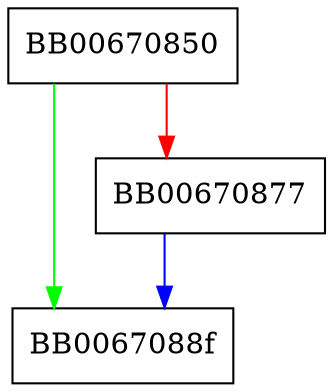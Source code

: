 digraph ossl_v3_name_cmp {
  node [shape="box"];
  graph [splines=ortho];
  BB00670850 -> BB0067088f [color="green"];
  BB00670850 -> BB00670877 [color="red"];
  BB00670877 -> BB0067088f [color="blue"];
}